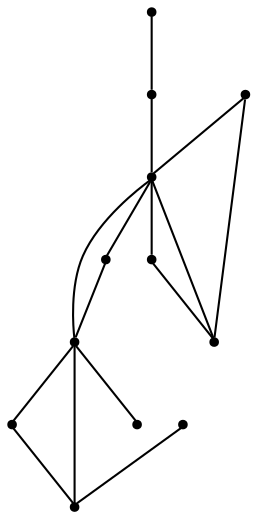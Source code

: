 graph {
  node [shape=point,comment="{\"directed\":false,\"doi\":\"10.1007/978-3-030-68766-3_4\",\"figure\":\"2 (1)\"}"]

  v0 [pos="1565.1451874819932,422.0995768883276"]
  v1 [pos="1298.436032778006,622.1289874194667"]
  v2 [pos="1165.0814554260123,522.1142841410108"]
  v3 [pos="998.3882019418116,322.0848696356443"]
  v4 [pos="1431.7906101299993,422.09957688832765"]
  v5 [pos="1431.7906101299995,522.1142841410108"]
  v6 [pos="1298.436032778006,422.0995768883276"]
  v7 [pos="1298.436032778006,522.1142841410108"]
  v8 [pos="1198.420099764011,422.0995768883276"]
  v9 [pos="1065.0654906178086,422.09957688832765"]
  v10 [pos="1131.7428110880142,422.0995768883276"]
  v11 [pos="1065.0654906178086,322.0848696356443"]

  v0 -- v1 [id="-1",pos="1565.1451874819932,422.0995768883276 1565.145219276202,555.4525198919052 1476.243524261117,622.1289913936942 1298.436032778006,622.1289874194667"]
  v2 -- v3 [id="-2",pos="1165.0814554260123,522.1142841410108 1031.7269098682277,555.4525198919052 965.049621192231,488.77604839011644 998.3882019418116,322.0848696356443"]
  v4 -- v5 [id="-3",pos="1431.7906101299993,422.09957688832765 1431.7906101299995,522.1142841410108 1431.7906101299995,522.1142841410108 1431.7906101299995,522.1142841410108"]
  v5 -- v0 [id="-4",pos="1431.7906101299995,522.1142841410108 1565.1451874819932,422.0995768883276 1565.1451874819932,422.0995768883276 1565.1451874819932,422.0995768883276"]
  v6 -- v7 [id="-7",pos="1298.436032778006,422.0995768883276 1298.436032778006,522.1142841410108 1298.436032778006,522.1142841410108 1298.436032778006,522.1142841410108"]
  v7 -- v1 [id="-8",pos="1298.436032778006,522.1142841410108 1298.436032778006,622.1289874194667 1298.436032778006,622.1289874194667 1298.436032778006,622.1289874194667"]
  v3 -- v9 [id="-9",pos="998.3882019418116,322.0848696356443 1065.0654906178086,422.09957688832765 1065.0654906178086,422.09957688832765 1065.0654906178086,422.09957688832765"]
  v1 -- v4 [id="-11",pos="1298.436032778006,622.1289874194667 1431.7906101299993,422.09957688832765 1431.7906101299993,422.09957688832765 1431.7906101299993,422.09957688832765"]
  v1 -- v8 [id="-12",pos="1298.436032778006,622.1289874194667 1198.420099764011,422.0995768883276 1198.420099764011,422.0995768883276 1198.420099764011,422.0995768883276"]
  v1 -- v2 [id="-13",pos="1298.436032778006,622.1289874194667 1165.0814554260123,522.1142841410108 1165.0814554260123,522.1142841410108 1165.0814554260123,522.1142841410108"]
  v1 -- v5 [id="-15",pos="1298.436032778006,622.1289874194667 1431.7906101299995,522.1142841410108 1431.7906101299995,522.1142841410108 1431.7906101299995,522.1142841410108"]
  v8 -- v2 [id="-16",pos="1198.420099764011,422.0995768883276 1165.0814554260123,522.1142841410108 1165.0814554260123,522.1142841410108 1165.0814554260123,522.1142841410108"]
  v2 -- v9 [id="-17",pos="1165.0814554260123,522.1142841410108 1065.0654906178086,422.09957688832765 1065.0654906178086,422.09957688832765 1065.0654906178086,422.09957688832765"]
  v2 -- v10 [id="-18",pos="1165.0814554260123,522.1142841410108 1131.7428110880142,422.0995768883276 1131.7428110880142,422.0995768883276 1131.7428110880142,422.0995768883276"]
  v11 -- v9 [id="-22",pos="1065.0654906178086,322.0848696356443 1065.0654906178086,422.09957688832765 1065.0654906178086,422.09957688832765 1065.0654906178086,422.09957688832765"]
}